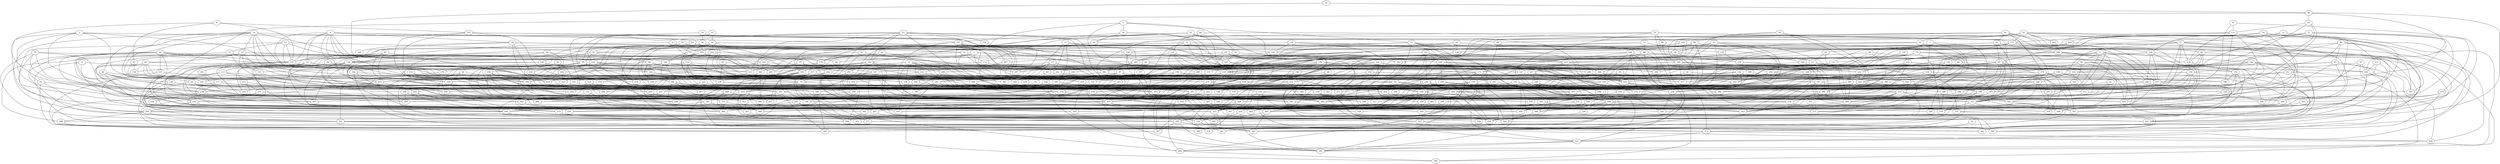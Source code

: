 strict graph "gnp_random_graph(400,0.015)" {
0;
1;
2;
3;
4;
5;
6;
7;
8;
9;
10;
11;
12;
13;
14;
15;
16;
17;
18;
19;
20;
21;
22;
23;
24;
25;
26;
27;
28;
29;
30;
31;
32;
33;
34;
35;
36;
37;
38;
39;
40;
41;
42;
43;
44;
45;
46;
47;
48;
49;
50;
51;
52;
53;
54;
55;
56;
57;
58;
59;
60;
61;
62;
63;
64;
65;
66;
67;
68;
69;
70;
71;
72;
73;
74;
75;
76;
77;
78;
79;
80;
81;
82;
83;
84;
85;
86;
87;
88;
89;
90;
91;
92;
93;
94;
95;
96;
97;
98;
99;
100;
101;
102;
103;
104;
105;
106;
107;
108;
109;
110;
111;
112;
113;
114;
115;
116;
117;
118;
119;
120;
121;
122;
123;
124;
125;
126;
127;
128;
129;
130;
131;
132;
133;
134;
135;
136;
137;
138;
139;
140;
141;
142;
143;
144;
145;
146;
147;
148;
149;
150;
151;
152;
153;
154;
155;
156;
157;
158;
159;
160;
161;
162;
163;
164;
165;
166;
167;
168;
169;
170;
171;
172;
173;
174;
175;
176;
177;
178;
179;
180;
181;
182;
183;
184;
185;
186;
187;
188;
189;
190;
191;
192;
193;
194;
195;
196;
197;
198;
199;
200;
201;
202;
203;
204;
205;
206;
207;
208;
209;
210;
211;
212;
213;
214;
215;
216;
217;
218;
219;
220;
221;
222;
223;
224;
225;
226;
227;
228;
229;
230;
231;
232;
233;
234;
235;
236;
237;
238;
239;
240;
241;
242;
243;
244;
245;
246;
247;
248;
249;
250;
251;
252;
253;
254;
255;
256;
257;
258;
259;
260;
261;
262;
263;
264;
265;
266;
267;
268;
269;
270;
271;
272;
273;
274;
275;
276;
277;
278;
279;
280;
281;
282;
283;
284;
285;
286;
287;
288;
289;
290;
291;
292;
293;
294;
295;
296;
297;
298;
299;
300;
301;
302;
303;
304;
305;
306;
307;
308;
309;
310;
311;
312;
313;
314;
315;
316;
317;
318;
319;
320;
321;
322;
323;
324;
325;
326;
327;
328;
329;
330;
331;
332;
333;
334;
335;
336;
337;
338;
339;
340;
341;
342;
343;
344;
345;
346;
347;
348;
349;
350;
351;
352;
353;
354;
355;
356;
357;
358;
359;
360;
361;
362;
363;
364;
365;
366;
367;
368;
369;
370;
371;
372;
373;
374;
375;
376;
377;
378;
379;
380;
381;
382;
383;
384;
385;
386;
387;
388;
389;
390;
391;
392;
393;
394;
395;
396;
397;
398;
399;
0 -- 361  [is_available=True, prob="1.0"];
0 -- 234  [is_available=True, prob="0.644706728189"];
0 -- 171  [is_available=True, prob="0.551478379772"];
1 -- 98  [is_available=True, prob="0.265030660034"];
1 -- 369  [is_available=True, prob="0.636987996249"];
1 -- 136  [is_available=True, prob="0.357319091217"];
1 -- 140  [is_available=True, prob="0.974575019528"];
1 -- 209  [is_available=True, prob="0.177675248402"];
1 -- 246  [is_available=True, prob="1.0"];
1 -- 216  [is_available=True, prob="0.823210190369"];
1 -- 187  [is_available=True, prob="0.490243254111"];
1 -- 264  [is_available=True, prob="0.577299326818"];
2 -- 192  [is_available=True, prob="0.953958339688"];
2 -- 193  [is_available=True, prob="0.92470998705"];
2 -- 203  [is_available=True, prob="0.934343132745"];
2 -- 143  [is_available=True, prob="0.252098996464"];
2 -- 216  [is_available=True, prob="0.570953732572"];
2 -- 253  [is_available=True, prob="0.554121814226"];
3 -- 137  [is_available=True, prob="0.415042928286"];
3 -- 362  [is_available=True, prob="0.749588121486"];
3 -- 235  [is_available=True, prob="0.345199764992"];
3 -- 367  [is_available=True, prob="0.867466053735"];
3 -- 313  [is_available=True, prob="0.708759112766"];
3 -- 207  [is_available=True, prob="0.443945770455"];
4 -- 185  [is_available=True, prob="0.83926783829"];
4 -- 115  [is_available=True, prob="1.0"];
4 -- 203  [is_available=True, prob="0.115822731045"];
4 -- 211  [is_available=True, prob="1.0"];
5 -- 72  [is_available=True, prob="0.0095898503788"];
5 -- 59  [is_available=True, prob="1.0"];
5 -- 118  [is_available=True, prob="1.0"];
5 -- 30  [is_available=True, prob="1.0"];
5 -- 190  [is_available=True, prob="0.870302332212"];
6 -- 167  [is_available=True, prob="0.938012598919"];
6 -- 307  [is_available=True, prob="1.0"];
6 -- 269  [is_available=True, prob="1.0"];
6 -- 174  [is_available=True, prob="1.0"];
6 -- 333  [is_available=True, prob="0.513639606122"];
6 -- 16  [is_available=True, prob="0.868633233354"];
6 -- 145  [is_available=True, prob="0.359317912814"];
6 -- 19  [is_available=True, prob="0.143996009374"];
6 -- 181  [is_available=True, prob="0.232557094592"];
6 -- 218  [is_available=True, prob="0.187794106914"];
6 -- 157  [is_available=True, prob="0.0576169935914"];
7 -- 40  [is_available=True, prob="0.545819349116"];
7 -- 14  [is_available=True, prob="1.0"];
7 -- 273  [is_available=True, prob="0.144077096487"];
7 -- 339  [is_available=True, prob="0.0301038938319"];
7 -- 246  [is_available=True, prob="0.191819936298"];
7 -- 153  [is_available=True, prob="0.956524228079"];
8 -- 224  [is_available=True, prob="0.684882769992"];
8 -- 227  [is_available=True, prob="1.0"];
8 -- 392  [is_available=True, prob="0.908067563589"];
8 -- 145  [is_available=True, prob="1.0"];
8 -- 217  [is_available=True, prob="0.608258182302"];
8 -- 189  [is_available=True, prob="0.0587657904275"];
8 -- 287  [is_available=True, prob="0.610155433249"];
9 -- 105  [is_available=True, prob="0.392301237001"];
9 -- 67  [is_available=True, prob="0.21351739427"];
9 -- 157  [is_available=True, prob="0.515712573365"];
9 -- 215  [is_available=True, prob="0.15574346284"];
10 -- 88  [is_available=True, prob="1.0"];
10 -- 304  [is_available=True, prob="1.0"];
10 -- 36  [is_available=True, prob="0.446873969213"];
11 -- 240  [is_available=True, prob="1.0"];
11 -- 337  [is_available=True, prob="0.269506390994"];
11 -- 83  [is_available=True, prob="0.27683405032"];
11 -- 59  [is_available=True, prob="1.0"];
11 -- 148  [is_available=True, prob="1.0"];
12 -- 321  [is_available=True, prob="0.406784452336"];
12 -- 388  [is_available=True, prob="0.0723359333361"];
12 -- 77  [is_available=True, prob="0.150315300259"];
12 -- 199  [is_available=True, prob="1.0"];
13 -- 65  [is_available=True, prob="0.530988537386"];
13 -- 37  [is_available=True, prob="0.153321332766"];
13 -- 125  [is_available=True, prob="1.0"];
13 -- 368  [is_available=True, prob="0.664660267392"];
13 -- 276  [is_available=True, prob="0.713880757764"];
13 -- 157  [is_available=True, prob="0.558638660455"];
14 -- 267  [is_available=True, prob="0.384897393655"];
14 -- 51  [is_available=True, prob="0.820389637431"];
15 -- 284  [is_available=True, prob="0.608296471551"];
15 -- 54  [is_available=True, prob="0.534713628114"];
16 -- 202  [is_available=True, prob="1.0"];
16 -- 173  [is_available=True, prob="0.432339292217"];
16 -- 302  [is_available=True, prob="0.463588552588"];
16 -- 399  [is_available=True, prob="0.358366250896"];
16 -- 112  [is_available=True, prob="1.0"];
16 -- 241  [is_available=True, prob="0.794749206902"];
16 -- 375  [is_available=True, prob="0.758905486459"];
16 -- 287  [is_available=True, prob="0.107472200484"];
17 -- 200  [is_available=True, prob="0.900653049891"];
17 -- 285  [is_available=True, prob="0.502242239235"];
17 -- 276  [is_available=True, prob="1.0"];
17 -- 248  [is_available=True, prob="0.497063972325"];
17 -- 335  [is_available=True, prob="1.0"];
17 -- 252  [is_available=True, prob="1.0"];
17 -- 253  [is_available=True, prob="1.0"];
18 -- 65  [is_available=True, prob="1.0"];
18 -- 34  [is_available=True, prob="0.416465066433"];
18 -- 167  [is_available=True, prob="0.465608480499"];
18 -- 74  [is_available=True, prob="0.214140429653"];
18 -- 303  [is_available=True, prob="1.0"];
18 -- 211  [is_available=True, prob="0.933532951267"];
18 -- 119  [is_available=True, prob="1.0"];
19 -- 51  [is_available=True, prob="0.21925813031"];
19 -- 92  [is_available=True, prob="1.0"];
19 -- 236  [is_available=True, prob="0.521354608635"];
19 -- 335  [is_available=True, prob="1.0"];
19 -- 275  [is_available=True, prob="1.0"];
19 -- 156  [is_available=True, prob="0.574644711038"];
20 -- 314  [is_available=True, prob="0.343382555035"];
21 -- 264  [is_available=True, prob="0.403228319861"];
21 -- 362  [is_available=True, prob="0.0556882253488"];
21 -- 291  [is_available=True, prob="1.0"];
22 -- 34  [is_available=True, prob="0.782210066097"];
22 -- 203  [is_available=True, prob="1.0"];
22 -- 226  [is_available=True, prob="0.294579713534"];
22 -- 271  [is_available=True, prob="0.234414418756"];
22 -- 244  [is_available=True, prob="0.435515551599"];
22 -- 290  [is_available=True, prob="0.547319108629"];
22 -- 239  [is_available=True, prob="0.978046766491"];
23 -- 354  [is_available=True, prob="0.65810375875"];
23 -- 102  [is_available=True, prob="0.17668716445"];
23 -- 297  [is_available=True, prob="0.999134117747"];
23 -- 74  [is_available=True, prob="0.337157235699"];
23 -- 336  [is_available=True, prob="1.0"];
23 -- 337  [is_available=True, prob="0.0120684953789"];
23 -- 53  [is_available=True, prob="1.0"];
23 -- 393  [is_available=True, prob="0.222649236056"];
23 -- 248  [is_available=True, prob="1.0"];
23 -- 125  [is_available=True, prob="0.883349730635"];
24 -- 395  [is_available=True, prob="0.705716038068"];
24 -- 235  [is_available=True, prob="0.224892124403"];
24 -- 145  [is_available=True, prob="0.0773792304978"];
24 -- 53  [is_available=True, prob="0.593846782942"];
24 -- 186  [is_available=True, prob="0.454937778367"];
24 -- 57  [is_available=True, prob="1.0"];
24 -- 26  [is_available=True, prob="1.0"];
24 -- 58  [is_available=True, prob="0.576489403228"];
24 -- 94  [is_available=True, prob="1.0"];
24 -- 149  [is_available=True, prob="0.361190864574"];
25 -- 56  [is_available=True, prob="0.735544386847"];
25 -- 175  [is_available=True, prob="0.155558235027"];
26 -- 320  [is_available=True, prob="0.154781467573"];
26 -- 133  [is_available=True, prob="0.977136412016"];
26 -- 380  [is_available=True, prob="0.664642327854"];
26 -- 361  [is_available=True, prob="0.989405642726"];
26 -- 220  [is_available=True, prob="0.133125374482"];
27 -- 147  [is_available=True, prob="0.472640082305"];
27 -- 189  [is_available=True, prob="0.126842869655"];
27 -- 203  [is_available=True, prob="0.138891465802"];
27 -- 279  [is_available=True, prob="1.0"];
28 -- 328  [is_available=True, prob="0.205122989375"];
28 -- 233  [is_available=True, prob="0.831708354704"];
28 -- 316  [is_available=True, prob="1.0"];
28 -- 380  [is_available=True, prob="0.711103752767"];
28 -- 319  [is_available=True, prob="0.607393725533"];
29 -- 249  [is_available=True, prob="0.927199182361"];
29 -- 298  [is_available=True, prob="0.756549370266"];
29 -- 292  [is_available=True, prob="1.0"];
29 -- 333  [is_available=True, prob="0.114058055938"];
29 -- 350  [is_available=True, prob="0.0839410087775"];
30 -- 350  [is_available=True, prob="1.0"];
30 -- 84  [is_available=True, prob="1.0"];
30 -- 102  [is_available=True, prob="0.343579606286"];
30 -- 303  [is_available=True, prob="0.950808078273"];
31 -- 289  [is_available=True, prob="1.0"];
31 -- 34  [is_available=True, prob="1.0"];
31 -- 103  [is_available=True, prob="1.0"];
31 -- 137  [is_available=True, prob="0.496379366665"];
31 -- 77  [is_available=True, prob="0.914713419379"];
31 -- 338  [is_available=True, prob="0.952429966058"];
31 -- 55  [is_available=True, prob="0.262880423042"];
31 -- 88  [is_available=True, prob="0.836784498941"];
31 -- 90  [is_available=True, prob="1.0"];
31 -- 95  [is_available=True, prob="1.0"];
32 -- 192  [is_available=True, prob="0.706268263872"];
32 -- 325  [is_available=True, prob="0.122332571647"];
32 -- 107  [is_available=True, prob="0.752986603951"];
32 -- 172  [is_available=True, prob="0.794513315064"];
32 -- 242  [is_available=True, prob="0.643879446366"];
32 -- 154  [is_available=True, prob="0.490196243737"];
32 -- 349  [is_available=True, prob="0.31600870133"];
33 -- 296  [is_available=True, prob="0.422540651976"];
33 -- 195  [is_available=True, prob="0.636507178934"];
33 -- 380  [is_available=True, prob="1.0"];
33 -- 247  [is_available=True, prob="1.0"];
34 -- 133  [is_available=True, prob="1.0"];
34 -- 333  [is_available=True, prob="1.0"];
34 -- 51  [is_available=True, prob="0.705454824856"];
34 -- 218  [is_available=True, prob="1.0"];
35 -- 160  [is_available=True, prob="0.669513451403"];
35 -- 354  [is_available=True, prob="0.960340379366"];
35 -- 315  [is_available=True, prob="0.942045435723"];
35 -- 159  [is_available=True, prob="0.655456236435"];
36 -- 128  [is_available=True, prob="0.0562144256318"];
36 -- 164  [is_available=True, prob="0.932773585384"];
36 -- 114  [is_available=True, prob="0.542996071509"];
36 -- 149  [is_available=True, prob="1.0"];
36 -- 278  [is_available=True, prob="0.839738826165"];
36 -- 185  [is_available=True, prob="0.82362318618"];
36 -- 187  [is_available=True, prob="0.542298480244"];
36 -- 380  [is_available=True, prob="0.666779576054"];
37 -- 288  [is_available=True, prob="0.978539569795"];
37 -- 99  [is_available=True, prob="1.0"];
37 -- 233  [is_available=True, prob="0.592903314032"];
37 -- 234  [is_available=True, prob="0.170615448037"];
37 -- 299  [is_available=True, prob="0.493618419831"];
38 -- 89  [is_available=True, prob="1.0"];
38 -- 52  [is_available=True, prob="0.160982703633"];
38 -- 220  [is_available=True, prob="0.803438087273"];
38 -- 241  [is_available=True, prob="1.0"];
39 -- 202  [is_available=True, prob="1.0"];
39 -- 230  [is_available=True, prob="0.908426468095"];
39 -- 231  [is_available=True, prob="0.792734631485"];
40 -- 388  [is_available=True, prob="0.934167695205"];
40 -- 251  [is_available=True, prob="0.323614058004"];
40 -- 380  [is_available=True, prob="0.0756394904094"];
40 -- 94  [is_available=True, prob="0.767246616898"];
41 -- 281  [is_available=True, prob="1.0"];
41 -- 102  [is_available=True, prob="0.307331244801"];
41 -- 175  [is_available=True, prob="0.175447640589"];
42 -- 201  [is_available=True, prob="0.612699345419"];
42 -- 43  [is_available=True, prob="0.284944033617"];
42 -- 109  [is_available=True, prob="0.19901896882"];
42 -- 329  [is_available=True, prob="0.466140158228"];
42 -- 374  [is_available=True, prob="1.0"];
42 -- 183  [is_available=True, prob="0.585657445544"];
42 -- 187  [is_available=True, prob="0.913260932413"];
42 -- 62  [is_available=True, prob="0.233147753586"];
43 -- 108  [is_available=True, prob="1.0"];
43 -- 118  [is_available=True, prob="0.858284763231"];
43 -- 87  [is_available=True, prob="0.920907954446"];
43 -- 315  [is_available=True, prob="0.242812085923"];
43 -- 223  [is_available=True, prob="0.50290249301"];
44 -- 145  [is_available=True, prob="1.0"];
44 -- 358  [is_available=True, prob="1.0"];
44 -- 342  [is_available=True, prob="1.0"];
44 -- 247  [is_available=True, prob="0.5937423286"];
45 -- 320  [is_available=True, prob="0.274526289186"];
45 -- 67  [is_available=True, prob="0.305897830651"];
45 -- 358  [is_available=True, prob="0.569508874028"];
45 -- 303  [is_available=True, prob="1.0"];
45 -- 279  [is_available=True, prob="1.0"];
45 -- 221  [is_available=True, prob="1.0"];
46 -- 280  [is_available=True, prob="0.650289241579"];
46 -- 202  [is_available=True, prob="1.0"];
46 -- 387  [is_available=True, prob="0.383175209392"];
46 -- 126  [is_available=True, prob="0.971008477942"];
47 -- 272  [is_available=True, prob="0.761670343344"];
47 -- 275  [is_available=True, prob="0.81007765082"];
47 -- 278  [is_available=True, prob="0.452671838638"];
47 -- 62  [is_available=True, prob="0.523201760776"];
47 -- 293  [is_available=True, prob="0.963113232628"];
48 -- 106  [is_available=True, prob="0.64125229685"];
48 -- 131  [is_available=True, prob="0.76694681398"];
48 -- 382  [is_available=True, prob="1.0"];
49 -- 289  [is_available=True, prob="0.358506206065"];
49 -- 369  [is_available=True, prob="1.0"];
49 -- 241  [is_available=True, prob="0.583014161107"];
49 -- 246  [is_available=True, prob="0.731330687084"];
49 -- 90  [is_available=True, prob="0.195758215537"];
49 -- 61  [is_available=True, prob="0.861611112684"];
50 -- 100  [is_available=True, prob="0.816371526828"];
50 -- 325  [is_available=True, prob="0.558857803893"];
50 -- 202  [is_available=True, prob="0.0762290020145"];
50 -- 109  [is_available=True, prob="0.385949427762"];
50 -- 110  [is_available=True, prob="0.472690432111"];
50 -- 111  [is_available=True, prob="0.800601812998"];
50 -- 340  [is_available=True, prob="0.18768643647"];
50 -- 191  [is_available=True, prob="0.233633017206"];
51 -- 227  [is_available=True, prob="1.0"];
51 -- 370  [is_available=True, prob="0.247761163749"];
51 -- 375  [is_available=True, prob="0.848732364429"];
52 -- 191  [is_available=True, prob="0.710364546701"];
52 -- 278  [is_available=True, prob="0.373229968952"];
52 -- 135  [is_available=True, prob="0.713052212725"];
53 -- 160  [is_available=True, prob="0.228597032228"];
53 -- 65  [is_available=True, prob="0.620334815386"];
53 -- 130  [is_available=True, prob="0.310996386255"];
53 -- 146  [is_available=True, prob="0.478252294886"];
53 -- 281  [is_available=True, prob="0.237369928719"];
53 -- 252  [is_available=True, prob="0.480982350766"];
53 -- 95  [is_available=True, prob="1.0"];
54 -- 322  [is_available=True, prob="1.0"];
54 -- 101  [is_available=True, prob="0.236644954717"];
54 -- 365  [is_available=True, prob="0.405265860945"];
54 -- 213  [is_available=True, prob="0.0572007437418"];
54 -- 182  [is_available=True, prob="0.369446105621"];
54 -- 255  [is_available=True, prob="0.579979725844"];
54 -- 69  [is_available=True, prob="0.323115750565"];
54 -- 223  [is_available=True, prob="0.678846332209"];
55 -- 240  [is_available=True, prob="1.0"];
55 -- 388  [is_available=True, prob="0.703022198532"];
55 -- 119  [is_available=True, prob="0.187895857337"];
55 -- 68  [is_available=True, prob="0.403428088613"];
56 -- 160  [is_available=True, prob="0.0864858974649"];
56 -- 82  [is_available=True, prob="0.987433669803"];
56 -- 396  [is_available=True, prob="1.0"];
56 -- 354  [is_available=True, prob="0.821586430903"];
57 -- 64  [is_available=True, prob="0.623857163396"];
57 -- 283  [is_available=True, prob="1.0"];
57 -- 170  [is_available=True, prob="0.209639523235"];
57 -- 212  [is_available=True, prob="0.445618860775"];
57 -- 151  [is_available=True, prob="1.0"];
57 -- 315  [is_available=True, prob="0.820025001331"];
57 -- 219  [is_available=True, prob="0.102554520353"];
57 -- 95  [is_available=True, prob="0.180202842724"];
58 -- 74  [is_available=True, prob="0.280346470278"];
58 -- 235  [is_available=True, prob="0.479754252894"];
58 -- 144  [is_available=True, prob="0.424914469471"];
58 -- 282  [is_available=True, prob="0.874373067234"];
58 -- 382  [is_available=True, prob="0.0950046054727"];
59 -- 139  [is_available=True, prob="0.491294568242"];
59 -- 167  [is_available=True, prob="0.170499516763"];
60 -- 120  [is_available=True, prob="1.0"];
60 -- 384  [is_available=True, prob="0.124554653487"];
60 -- 189  [is_available=True, prob="0.785498343265"];
60 -- 86  [is_available=True, prob="0.840750062146"];
60 -- 231  [is_available=True, prob="0.82039078027"];
61 -- 384  [is_available=True, prob="1.0"];
61 -- 321  [is_available=True, prob="0.758073285468"];
61 -- 163  [is_available=True, prob="0.191005080904"];
61 -- 370  [is_available=True, prob="0.310839503948"];
61 -- 338  [is_available=True, prob="0.478187692275"];
61 -- 252  [is_available=True, prob="0.122930219939"];
62 -- 368  [is_available=True, prob="0.280249367307"];
62 -- 268  [is_available=True, prob="0.733502913912"];
62 -- 354  [is_available=True, prob="1.0"];
63 -- 275  [is_available=True, prob="0.850967481872"];
63 -- 397  [is_available=True, prob="0.299074683294"];
63 -- 174  [is_available=True, prob="0.12732892414"];
63 -- 176  [is_available=True, prob="0.297807486224"];
63 -- 307  [is_available=True, prob="0.588667078926"];
63 -- 341  [is_available=True, prob="0.385423594194"];
63 -- 287  [is_available=True, prob="0.711144396831"];
64 -- 134  [is_available=True, prob="1.0"];
64 -- 296  [is_available=True, prob="1.0"];
64 -- 201  [is_available=True, prob="0.794068350108"];
64 -- 266  [is_available=True, prob="0.366779891267"];
64 -- 180  [is_available=True, prob="1.0"];
64 -- 219  [is_available=True, prob="1.0"];
64 -- 285  [is_available=True, prob="0.330874950517"];
65 -- 66  [is_available=True, prob="0.257999065568"];
65 -- 175  [is_available=True, prob="0.329944241871"];
65 -- 276  [is_available=True, prob="1.0"];
65 -- 95  [is_available=True, prob="1.0"];
66 -- 162  [is_available=True, prob="0.415349804673"];
66 -- 164  [is_available=True, prob="0.470285333222"];
66 -- 211  [is_available=True, prob="0.549555667176"];
66 -- 308  [is_available=True, prob="0.197973629381"];
66 -- 253  [is_available=True, prob="0.134660003559"];
67 -- 251  [is_available=True, prob="1.0"];
67 -- 134  [is_available=True, prob="1.0"];
68 -- 250  [is_available=True, prob="0.697147605575"];
68 -- 202  [is_available=True, prob="0.258185914406"];
68 -- 234  [is_available=True, prob="1.0"];
69 -- 356  [is_available=True, prob="0.778068092871"];
69 -- 327  [is_available=True, prob="0.667379862484"];
69 -- 201  [is_available=True, prob="0.8336580166"];
69 -- 273  [is_available=True, prob="0.769152743263"];
69 -- 313  [is_available=True, prob="1.0"];
69 -- 346  [is_available=True, prob="0.880259634637"];
70 -- 384  [is_available=True, prob="1.0"];
70 -- 169  [is_available=True, prob="0.587491670318"];
70 -- 252  [is_available=True, prob="1.0"];
70 -- 157  [is_available=True, prob="1.0"];
70 -- 86  [is_available=True, prob="0.0615238169275"];
71 -- 262  [is_available=True, prob="0.440818453992"];
71 -- 106  [is_available=True, prob="1.0"];
71 -- 141  [is_available=True, prob="0.21596797102"];
71 -- 87  [is_available=True, prob="1.0"];
71 -- 377  [is_available=True, prob="0.390361762242"];
71 -- 380  [is_available=True, prob="1.0"];
72 -- 354  [is_available=True, prob="0.161485119849"];
72 -- 285  [is_available=True, prob="0.627883890214"];
72 -- 181  [is_available=True, prob="0.190339244975"];
72 -- 214  [is_available=True, prob="1.0"];
72 -- 120  [is_available=True, prob="0.621717667342"];
72 -- 157  [is_available=True, prob="0.0892928472526"];
72 -- 222  [is_available=True, prob="0.0351546411013"];
72 -- 341  [is_available=True, prob="0.744881107012"];
73 -- 122  [is_available=True, prob="0.796401757782"];
73 -- 315  [is_available=True, prob="0.608939992069"];
73 -- 396  [is_available=True, prob="0.712692056127"];
74 -- 306  [is_available=True, prob="1.0"];
74 -- 273  [is_available=True, prob="0.223995105774"];
74 -- 115  [is_available=True, prob="0.290106239398"];
74 -- 340  [is_available=True, prob="0.96160598412"];
74 -- 253  [is_available=True, prob="0.718080038804"];
75 -- 257  [is_available=True, prob="0.0615009907271"];
75 -- 294  [is_available=True, prob="0.0399669832982"];
75 -- 332  [is_available=True, prob="1.0"];
75 -- 346  [is_available=True, prob="1.0"];
75 -- 123  [is_available=True, prob="0.449019263615"];
75 -- 190  [is_available=True, prob="0.983250959137"];
76 -- 193  [is_available=True, prob="0.15402528524"];
76 -- 261  [is_available=True, prob="1.0"];
76 -- 262  [is_available=True, prob="0.445198222524"];
76 -- 143  [is_available=True, prob="1.0"];
76 -- 310  [is_available=True, prob="1.0"];
76 -- 249  [is_available=True, prob="0.963218549365"];
76 -- 315  [is_available=True, prob="1.0"];
76 -- 390  [is_available=True, prob="1.0"];
77 -- 130  [is_available=True, prob="1.0"];
77 -- 391  [is_available=True, prob="1.0"];
77 -- 188  [is_available=True, prob="0.8144594615"];
77 -- 284  [is_available=True, prob="0.914549994699"];
77 -- 361  [is_available=True, prob="0.807626589307"];
77 -- 280  [is_available=True, prob="0.302125762649"];
77 -- 92  [is_available=True, prob="0.504450414812"];
77 -- 223  [is_available=True, prob="0.959885617948"];
78 -- 355  [is_available=True, prob="0.141661481969"];
78 -- 242  [is_available=True, prob="0.229583556702"];
78 -- 335  [is_available=True, prob="1.0"];
78 -- 205  [is_available=True, prob="0.281189942981"];
78 -- 309  [is_available=True, prob="0.46927746804"];
79 -- 96  [is_available=True, prob="0.82809141721"];
79 -- 296  [is_available=True, prob="0.192401142703"];
79 -- 305  [is_available=True, prob="0.202702638895"];
79 -- 274  [is_available=True, prob="0.92396473146"];
79 -- 84  [is_available=True, prob="0.115009048408"];
79 -- 280  [is_available=True, prob="0.82130473105"];
79 -- 315  [is_available=True, prob="0.220946015517"];
80 -- 113  [is_available=True, prob="1.0"];
80 -- 263  [is_available=True, prob="0.268073361023"];
80 -- 297  [is_available=True, prob="0.516606868738"];
80 -- 394  [is_available=True, prob="0.0841456360204"];
80 -- 157  [is_available=True, prob="0.621825689116"];
80 -- 81  [is_available=True, prob="0.785376525166"];
80 -- 306  [is_available=True, prob="0.913818352525"];
80 -- 211  [is_available=True, prob="0.951861461198"];
80 -- 285  [is_available=True, prob="1.0"];
81 -- 305  [is_available=True, prob="0.698542821582"];
81 -- 234  [is_available=True, prob="0.0815753793349"];
81 -- 294  [is_available=True, prob="0.164682801541"];
82 -- 241  [is_available=True, prob="0.744271076903"];
82 -- 122  [is_available=True, prob="1.0"];
82 -- 170  [is_available=True, prob="0.157756826309"];
82 -- 317  [is_available=True, prob="1.0"];
83 -- 385  [is_available=True, prob="0.622675229908"];
83 -- 243  [is_available=True, prob="0.849628449171"];
84 -- 354  [is_available=True, prob="0.932043282724"];
84 -- 92  [is_available=True, prob="0.915912781012"];
84 -- 126  [is_available=True, prob="1.0"];
85 -- 204  [is_available=True, prob="0.248465458148"];
85 -- 92  [is_available=True, prob="1.0"];
85 -- 149  [is_available=True, prob="0.130783336968"];
85 -- 118  [is_available=True, prob="1.0"];
86 -- 129  [is_available=True, prob="1.0"];
86 -- 361  [is_available=True, prob="0.0165755856481"];
86 -- 202  [is_available=True, prob="0.469908331197"];
86 -- 87  [is_available=True, prob="1.0"];
86 -- 248  [is_available=True, prob="0.229338593626"];
86 -- 346  [is_available=True, prob="0.51804832081"];
87 -- 374  [is_available=True, prob="0.618467890983"];
87 -- 232  [is_available=True, prob="1.0"];
87 -- 270  [is_available=True, prob="0.17359188744"];
87 -- 392  [is_available=True, prob="0.69100518024"];
87 -- 308  [is_available=True, prob="0.233615106946"];
87 -- 312  [is_available=True, prob="0.345482743551"];
87 -- 219  [is_available=True, prob="1.0"];
87 -- 319  [is_available=True, prob="0.307116251914"];
88 -- 135  [is_available=True, prob="0.053668390989"];
89 -- 99  [is_available=True, prob="0.35673302788"];
89 -- 260  [is_available=True, prob="0.866672946389"];
89 -- 342  [is_available=True, prob="0.996053644298"];
89 -- 178  [is_available=True, prob="0.203791061852"];
89 -- 243  [is_available=True, prob="0.959254920473"];
89 -- 182  [is_available=True, prob="0.88796543176"];
89 -- 120  [is_available=True, prob="0.844590017861"];
90 -- 224  [is_available=True, prob="0.36885938472"];
90 -- 130  [is_available=True, prob="0.856796406421"];
90 -- 234  [is_available=True, prob="0.397686723276"];
90 -- 246  [is_available=True, prob="0.0668628421419"];
90 -- 252  [is_available=True, prob="0.173569215792"];
91 -- 226  [is_available=True, prob="0.783583267117"];
91 -- 139  [is_available=True, prob="0.72189335355"];
91 -- 324  [is_available=True, prob="0.152641465923"];
91 -- 135  [is_available=True, prob="1.0"];
91 -- 363  [is_available=True, prob="0.90154348353"];
91 -- 244  [is_available=True, prob="0.589780702409"];
91 -- 381  [is_available=True, prob="0.768006401372"];
92 -- 172  [is_available=True, prob="0.155909637476"];
92 -- 206  [is_available=True, prob="0.971242990721"];
92 -- 377  [is_available=True, prob="0.876757124858"];
92 -- 126  [is_available=True, prob="0.15751950211"];
93 -- 352  [is_available=True, prob="0.0722203871604"];
93 -- 386  [is_available=True, prob="0.629420215944"];
93 -- 187  [is_available=True, prob="0.50295949863"];
93 -- 197  [is_available=True, prob="0.49393435093"];
94 -- 204  [is_available=True, prob="0.767996133015"];
95 -- 256  [is_available=True, prob="0.586354801831"];
95 -- 166  [is_available=True, prob="0.216512717636"];
95 -- 385  [is_available=True, prob="0.232337216499"];
95 -- 304  [is_available=True, prob="0.736255046861"];
95 -- 191  [is_available=True, prob="0.279539221074"];
95 -- 156  [is_available=True, prob="0.174927464781"];
96 -- 168  [is_available=True, prob="0.733787265324"];
97 -- 274  [is_available=True, prob="0.981879247389"];
97 -- 383  [is_available=True, prob="0.494092636138"];
97 -- 229  [is_available=True, prob="0.474827409838"];
97 -- 286  [is_available=True, prob="0.617775749983"];
97 -- 175  [is_available=True, prob="1.0"];
98 -- 164  [is_available=True, prob="0.295262723231"];
98 -- 133  [is_available=True, prob="0.820792183514"];
98 -- 161  [is_available=True, prob="1.0"];
98 -- 363  [is_available=True, prob="0.31786689637"];
98 -- 118  [is_available=True, prob="0.932451095745"];
98 -- 375  [is_available=True, prob="0.264750615983"];
98 -- 187  [is_available=True, prob="0.879086778495"];
98 -- 127  [is_available=True, prob="0.538930187156"];
99 -- 259  [is_available=True, prob="0.892325822916"];
99 -- 147  [is_available=True, prob="1.0"];
99 -- 117  [is_available=True, prob="1.0"];
99 -- 347  [is_available=True, prob="0.19070065474"];
100 -- 128  [is_available=True, prob="0.320730722293"];
100 -- 305  [is_available=True, prob="1.0"];
100 -- 297  [is_available=True, prob="1.0"];
100 -- 174  [is_available=True, prob="1.0"];
100 -- 369  [is_available=True, prob="0.65974893421"];
101 -- 240  [is_available=True, prob="0.692660327749"];
101 -- 235  [is_available=True, prob="0.00410375419454"];
101 -- 324  [is_available=True, prob="1.0"];
102 -- 192  [is_available=True, prob="0.800240345998"];
102 -- 354  [is_available=True, prob="0.0675811380097"];
102 -- 195  [is_available=True, prob="0.159729182657"];
102 -- 209  [is_available=True, prob="0.450781509136"];
102 -- 213  [is_available=True, prob="0.393519015879"];
102 -- 151  [is_available=True, prob="0.419581560513"];
102 -- 285  [is_available=True, prob="0.429727529407"];
102 -- 255  [is_available=True, prob="1.0"];
104 -- 321  [is_available=True, prob="0.347366231675"];
104 -- 198  [is_available=True, prob="1.0"];
104 -- 168  [is_available=True, prob="0.967904409799"];
104 -- 171  [is_available=True, prob="0.856516701685"];
104 -- 302  [is_available=True, prob="0.563016822135"];
104 -- 337  [is_available=True, prob="0.0900418302137"];
104 -- 343  [is_available=True, prob="0.301764874534"];
104 -- 314  [is_available=True, prob="1.0"];
105 -- 357  [is_available=True, prob="0.918274703682"];
105 -- 107  [is_available=True, prob="0.711661867266"];
105 -- 247  [is_available=True, prob="0.651346569838"];
105 -- 319  [is_available=True, prob="0.147229224247"];
105 -- 261  [is_available=True, prob="0.433537244221"];
106 -- 128  [is_available=True, prob="0.985674491174"];
106 -- 259  [is_available=True, prob="0.626420198239"];
106 -- 206  [is_available=True, prob="0.833067026212"];
106 -- 145  [is_available=True, prob="0.968749070701"];
106 -- 316  [is_available=True, prob="1.0"];
107 -- 128  [is_available=True, prob="0.524160561695"];
107 -- 163  [is_available=True, prob="0.835252691083"];
107 -- 229  [is_available=True, prob="0.0630191758154"];
107 -- 391  [is_available=True, prob="0.862079981162"];
107 -- 334  [is_available=True, prob="1.0"];
107 -- 372  [is_available=True, prob="0.451202191644"];
107 -- 214  [is_available=True, prob="0.665756915519"];
107 -- 282  [is_available=True, prob="0.906223939517"];
108 -- 357  [is_available=True, prob="0.764083824941"];
108 -- 329  [is_available=True, prob="0.811388859066"];
108 -- 110  [is_available=True, prob="0.556597524167"];
108 -- 371  [is_available=True, prob="0.0196743739842"];
108 -- 187  [is_available=True, prob="0.231956087691"];
109 -- 260  [is_available=True, prob="0.175949259212"];
109 -- 342  [is_available=True, prob="1.0"];
109 -- 263  [is_available=True, prob="0.58705972036"];
109 -- 143  [is_available=True, prob="1.0"];
109 -- 150  [is_available=True, prob="1.0"];
109 -- 187  [is_available=True, prob="0.319579210978"];
110 -- 337  [is_available=True, prob="0.651246188854"];
110 -- 202  [is_available=True, prob="0.777552670759"];
111 -- 160  [is_available=True, prob="0.280988845767"];
111 -- 244  [is_available=True, prob="0.602338228499"];
111 -- 358  [is_available=True, prob="0.0843891072031"];
112 -- 224  [is_available=True, prob="0.114948395973"];
112 -- 220  [is_available=True, prob="0.433349094274"];
112 -- 368  [is_available=True, prob="0.180055796948"];
112 -- 257  [is_available=True, prob="1.0"];
113 -- 218  [is_available=True, prob="0.971127921324"];
113 -- 398  [is_available=True, prob="1.0"];
114 -- 256  [is_available=True, prob="0.362084755681"];
114 -- 133  [is_available=True, prob="0.523108953445"];
114 -- 200  [is_available=True, prob="0.944294723875"];
114 -- 246  [is_available=True, prob="1.0"];
114 -- 252  [is_available=True, prob="0.0158542070798"];
115 -- 360  [is_available=True, prob="0.0369996908171"];
115 -- 302  [is_available=True, prob="0.927098071921"];
115 -- 313  [is_available=True, prob="1.0"];
115 -- 383  [is_available=True, prob="0.28627878432"];
116 -- 223  [is_available=True, prob="1.0"];
116 -- 285  [is_available=True, prob="0.324082876667"];
116 -- 198  [is_available=True, prob="1.0"];
116 -- 182  [is_available=True, prob="0.559617477687"];
116 -- 175  [is_available=True, prob="0.249108578814"];
118 -- 257  [is_available=True, prob="0.0971016816681"];
118 -- 298  [is_available=True, prob="0.873786649552"];
118 -- 269  [is_available=True, prob="0.869196373292"];
118 -- 366  [is_available=True, prob="1.0"];
118 -- 399  [is_available=True, prob="1.0"];
118 -- 123  [is_available=True, prob="0.444341987895"];
119 -- 129  [is_available=True, prob="0.558286834716"];
120 -- 256  [is_available=True, prob="0.150609124808"];
120 -- 143  [is_available=True, prob="0.0981839746217"];
120 -- 287  [is_available=True, prob="0.694776706036"];
121 -- 200  [is_available=True, prob="0.62656970005"];
121 -- 251  [is_available=True, prob="0.232574872628"];
121 -- 213  [is_available=True, prob="1.0"];
121 -- 333  [is_available=True, prob="0.264858554245"];
122 -- 194  [is_available=True, prob="0.284783344965"];
122 -- 204  [is_available=True, prob="0.254736712029"];
122 -- 130  [is_available=True, prob="0.190745513389"];
122 -- 137  [is_available=True, prob="0.915865787775"];
122 -- 186  [is_available=True, prob="0.0250067954686"];
122 -- 329  [is_available=True, prob="0.0266700520598"];
123 -- 272  [is_available=True, prob="1.0"];
123 -- 286  [is_available=True, prob="1.0"];
124 -- 293  [is_available=True, prob="0.401685001565"];
124 -- 326  [is_available=True, prob="0.368920320342"];
124 -- 211  [is_available=True, prob="0.807744955185"];
124 -- 340  [is_available=True, prob="0.0309255313645"];
124 -- 154  [is_available=True, prob="0.767248057384"];
124 -- 219  [is_available=True, prob="1.0"];
124 -- 127  [is_available=True, prob="0.877066151083"];
125 -- 162  [is_available=True, prob="0.00151571279519"];
125 -- 196  [is_available=True, prob="0.69662917864"];
125 -- 262  [is_available=True, prob="1.0"];
125 -- 322  [is_available=True, prob="0.163172599323"];
125 -- 378  [is_available=True, prob="0.208248613532"];
125 -- 156  [is_available=True, prob="0.10450089405"];
125 -- 222  [is_available=True, prob="0.127508510558"];
126 -- 256  [is_available=True, prob="1.0"];
126 -- 288  [is_available=True, prob="1.0"];
126 -- 134  [is_available=True, prob="0.326846854595"];
126 -- 392  [is_available=True, prob="0.288923712654"];
126 -- 364  [is_available=True, prob="1.0"];
126 -- 271  [is_available=True, prob="0.948252659963"];
126 -- 286  [is_available=True, prob="0.982197603048"];
127 -- 248  [is_available=True, prob="1.0"];
127 -- 330  [is_available=True, prob="0.906596127572"];
128 -- 259  [is_available=True, prob="0.937265410979"];
128 -- 232  [is_available=True, prob="0.327006087285"];
128 -- 143  [is_available=True, prob="1.0"];
129 -- 393  [is_available=True, prob="0.364737005201"];
129 -- 306  [is_available=True, prob="0.724662881004"];
129 -- 142  [is_available=True, prob="0.00258660542186"];
130 -- 170  [is_available=True, prob="0.774757425575"];
130 -- 159  [is_available=True, prob="0.780275743369"];
131 -- 240  [is_available=True, prob="0.328359756394"];
131 -- 197  [is_available=True, prob="0.311424054295"];
131 -- 308  [is_available=True, prob="0.972203528744"];
131 -- 341  [is_available=True, prob="0.549310318032"];
131 -- 214  [is_available=True, prob="1.0"];
132 -- 179  [is_available=True, prob="0.768742357593"];
132 -- 324  [is_available=True, prob="0.189250267701"];
133 -- 396  [is_available=True, prob="1.0"];
134 -- 177  [is_available=True, prob="0.0839425832064"];
134 -- 309  [is_available=True, prob="0.23543021989"];
135 -- 288  [is_available=True, prob="1.0"];
135 -- 389  [is_available=True, prob="0.354322465632"];
135 -- 381  [is_available=True, prob="0.46403859346"];
135 -- 373  [is_available=True, prob="0.773120631135"];
135 -- 399  [is_available=True, prob="0.421570143685"];
135 -- 349  [is_available=True, prob="0.970800035093"];
136 -- 155  [is_available=True, prob="1.0"];
136 -- 180  [is_available=True, prob="1.0"];
136 -- 247  [is_available=True, prob="1.0"];
136 -- 233  [is_available=True, prob="0.886681876924"];
137 -- 262  [is_available=True, prob="0.70341714573"];
137 -- 239  [is_available=True, prob="1.0"];
137 -- 216  [is_available=True, prob="0.0707442288053"];
137 -- 185  [is_available=True, prob="0.693320803993"];
137 -- 381  [is_available=True, prob="1.0"];
138 -- 329  [is_available=True, prob="0.90647471322"];
138 -- 323  [is_available=True, prob="1.0"];
138 -- 212  [is_available=True, prob="0.331513970276"];
138 -- 254  [is_available=True, prob="0.761026526009"];
139 -- 225  [is_available=True, prob="0.851147026941"];
139 -- 292  [is_available=True, prob="1.0"];
139 -- 155  [is_available=True, prob="0.963838717306"];
139 -- 380  [is_available=True, prob="0.671416499452"];
140 -- 160  [is_available=True, prob="1.0"];
140 -- 388  [is_available=True, prob="0.941605690113"];
140 -- 391  [is_available=True, prob="0.566888948358"];
140 -- 164  [is_available=True, prob="0.595122022119"];
140 -- 155  [is_available=True, prob="0.0646198008469"];
141 -- 360  [is_available=True, prob="0.875759222375"];
141 -- 265  [is_available=True, prob="0.357952126363"];
141 -- 313  [is_available=True, prob="0.182250634802"];
142 -- 195  [is_available=True, prob="0.815296292789"];
142 -- 229  [is_available=True, prob="0.763579611036"];
142 -- 391  [is_available=True, prob="0.168498063581"];
142 -- 362  [is_available=True, prob="0.157102953041"];
142 -- 241  [is_available=True, prob="1.0"];
142 -- 149  [is_available=True, prob="1.0"];
142 -- 383  [is_available=True, prob="0.121703532758"];
143 -- 227  [is_available=True, prob="0.322552606264"];
143 -- 164  [is_available=True, prob="0.916606557851"];
143 -- 386  [is_available=True, prob="0.332752653709"];
143 -- 171  [is_available=True, prob="1.0"];
143 -- 174  [is_available=True, prob="0.764052414635"];
143 -- 150  [is_available=True, prob="0.00932871782787"];
144 -- 316  [is_available=True, prob="0.831317108882"];
144 -- 366  [is_available=True, prob="1.0"];
144 -- 358  [is_available=True, prob="0.737476190738"];
145 -- 201  [is_available=True, prob="0.268121854841"];
145 -- 210  [is_available=True, prob="0.711963935603"];
146 -- 257  [is_available=True, prob="1.0"];
146 -- 349  [is_available=True, prob="0.954934708925"];
146 -- 254  [is_available=True, prob="0.745557569544"];
146 -- 205  [is_available=True, prob="0.689701146029"];
147 -- 394  [is_available=True, prob="0.817927869645"];
147 -- 235  [is_available=True, prob="0.937174964953"];
147 -- 370  [is_available=True, prob="0.73097451925"];
147 -- 308  [is_available=True, prob="0.569805699974"];
147 -- 283  [is_available=True, prob="0.623382848761"];
148 -- 356  [is_available=True, prob="0.113528285244"];
148 -- 201  [is_available=True, prob="0.70346992521"];
148 -- 247  [is_available=True, prob="0.38140155174"];
148 -- 344  [is_available=True, prob="0.22426662241"];
148 -- 220  [is_available=True, prob="0.32501582335"];
148 -- 381  [is_available=True, prob="1.0"];
149 -- 264  [is_available=True, prob="1.0"];
149 -- 201  [is_available=True, prob="0.555085068404"];
149 -- 178  [is_available=True, prob="0.080438859449"];
149 -- 356  [is_available=True, prob="1.0"];
150 -- 195  [is_available=True, prob="0.932015106046"];
150 -- 260  [is_available=True, prob="0.601267386088"];
150 -- 231  [is_available=True, prob="0.298687851538"];
150 -- 216  [is_available=True, prob="0.919590513332"];
150 -- 314  [is_available=True, prob="0.523650867751"];
151 -- 198  [is_available=True, prob="0.210136280616"];
151 -- 173  [is_available=True, prob="0.737836306986"];
152 -- 194  [is_available=True, prob="1.0"];
152 -- 330  [is_available=True, prob="0.920363701057"];
152 -- 284  [is_available=True, prob="0.762962408368"];
152 -- 293  [is_available=True, prob="0.235968625675"];
153 -- 358  [is_available=True, prob="0.967128646805"];
153 -- 264  [is_available=True, prob="0.0537454291745"];
153 -- 275  [is_available=True, prob="1.0"];
153 -- 246  [is_available=True, prob="0.257570084196"];
153 -- 186  [is_available=True, prob="0.96254648373"];
154 -- 328  [is_available=True, prob="0.359370271522"];
154 -- 393  [is_available=True, prob="1.0"];
154 -- 304  [is_available=True, prob="0.546529177412"];
154 -- 241  [is_available=True, prob="0.928926353173"];
155 -- 352  [is_available=True, prob="0.662503826396"];
155 -- 161  [is_available=True, prob="1.0"];
155 -- 372  [is_available=True, prob="1.0"];
156 -- 335  [is_available=True, prob="0.109681331515"];
156 -- 223  [is_available=True, prob="0.193339936144"];
157 -- 162  [is_available=True, prob="0.139762837407"];
157 -- 263  [is_available=True, prob="0.311732999182"];
157 -- 375  [is_available=True, prob="1.0"];
157 -- 165  [is_available=True, prob="1.0"];
158 -- 216  [is_available=True, prob="0.0916543537296"];
158 -- 177  [is_available=True, prob="0.693790127413"];
158 -- 335  [is_available=True, prob="0.210424008615"];
158 -- 269  [is_available=True, prob="0.348343037262"];
158 -- 317  [is_available=True, prob="0.595316529139"];
159 -- 256  [is_available=True, prob="0.69327416701"];
159 -- 352  [is_available=True, prob="0.965463167148"];
159 -- 357  [is_available=True, prob="1.0"];
159 -- 200  [is_available=True, prob="1.0"];
159 -- 266  [is_available=True, prob="1.0"];
159 -- 296  [is_available=True, prob="0.0572750937188"];
159 -- 245  [is_available=True, prob="0.256038246665"];
159 -- 317  [is_available=True, prob="1.0"];
160 -- 390  [is_available=True, prob="1.0"];
160 -- 360  [is_available=True, prob="1.0"];
160 -- 342  [is_available=True, prob="0.201061539111"];
161 -- 209  [is_available=True, prob="0.566448605903"];
161 -- 212  [is_available=True, prob="0.0794911151888"];
161 -- 301  [is_available=True, prob="0.05938331788"];
162 -- 248  [is_available=True, prob="0.624654626159"];
162 -- 183  [is_available=True, prob="0.148327507265"];
162 -- 184  [is_available=True, prob="0.828257558201"];
163 -- 392  [is_available=True, prob="0.213464909321"];
163 -- 214  [is_available=True, prob="0.125835535871"];
163 -- 375  [is_available=True, prob="1.0"];
164 -- 394  [is_available=True, prob="0.195159977662"];
164 -- 214  [is_available=True, prob="0.593332543883"];
164 -- 184  [is_available=True, prob="0.154040327353"];
164 -- 188  [is_available=True, prob="0.215022647506"];
165 -- 177  [is_available=True, prob="0.316398209111"];
165 -- 359  [is_available=True, prob="1.0"];
166 -- 209  [is_available=True, prob="1.0"];
166 -- 394  [is_available=True, prob="0.170530008745"];
166 -- 342  [is_available=True, prob="0.828166236432"];
166 -- 230  [is_available=True, prob="0.691656190281"];
167 -- 372  [is_available=True, prob="0.0419133395251"];
167 -- 340  [is_available=True, prob="0.508918392584"];
168 -- 293  [is_available=True, prob="0.252634294219"];
168 -- 199  [is_available=True, prob="0.853157637042"];
168 -- 389  [is_available=True, prob="0.284462861108"];
168 -- 207  [is_available=True, prob="0.0875266417997"];
168 -- 377  [is_available=True, prob="0.301653982186"];
168 -- 197  [is_available=True, prob="0.593946771213"];
169 -- 384  [is_available=True, prob="1.0"];
169 -- 393  [is_available=True, prob="0.308094095137"];
169 -- 170  [is_available=True, prob="1.0"];
169 -- 205  [is_available=True, prob="0.0013806159492"];
170 -- 331  [is_available=True, prob="1.0"];
170 -- 375  [is_available=True, prob="0.787648123203"];
170 -- 186  [is_available=True, prob="0.871935156321"];
170 -- 223  [is_available=True, prob="0.714905420864"];
171 -- 258  [is_available=True, prob="0.477284364297"];
171 -- 259  [is_available=True, prob="1.0"];
171 -- 324  [is_available=True, prob="0.0262522761329"];
171 -- 359  [is_available=True, prob="0.674716388014"];
171 -- 207  [is_available=True, prob="0.525134521199"];
171 -- 344  [is_available=True, prob="0.062819639487"];
171 -- 313  [is_available=True, prob="0.226222790998"];
172 -- 209  [is_available=True, prob="0.755245553644"];
172 -- 199  [is_available=True, prob="0.31466070637"];
173 -- 394  [is_available=True, prob="0.574243213387"];
173 -- 332  [is_available=True, prob="0.201085447919"];
173 -- 277  [is_available=True, prob="0.485330638186"];
174 -- 288  [is_available=True, prob="0.26219319665"];
174 -- 229  [is_available=True, prob="0.911182697737"];
175 -- 266  [is_available=True, prob="0.723976610304"];
175 -- 211  [is_available=True, prob="0.61012080499"];
175 -- 248  [is_available=True, prob="0.849225924397"];
176 -- 323  [is_available=True, prob="1.0"];
176 -- 334  [is_available=True, prob="1.0"];
176 -- 208  [is_available=True, prob="0.173818762473"];
176 -- 241  [is_available=True, prob="1.0"];
176 -- 180  [is_available=True, prob="1.0"];
176 -- 247  [is_available=True, prob="0.788487479359"];
176 -- 317  [is_available=True, prob="0.21953298962"];
177 -- 234  [is_available=True, prob="0.359648620084"];
177 -- 302  [is_available=True, prob="0.718405325646"];
177 -- 220  [is_available=True, prob="1.0"];
177 -- 253  [is_available=True, prob="0.275387458668"];
178 -- 352  [is_available=True, prob="0.210499674656"];
178 -- 314  [is_available=True, prob="0.140478922079"];
178 -- 315  [is_available=True, prob="1.0"];
178 -- 348  [is_available=True, prob="0.423133728599"];
179 -- 294  [is_available=True, prob="0.0790761992229"];
179 -- 327  [is_available=True, prob="0.21237482249"];
179 -- 232  [is_available=True, prob="0.226135953198"];
179 -- 303  [is_available=True, prob="0.417080282538"];
179 -- 245  [is_available=True, prob="0.549943785621"];
179 -- 312  [is_available=True, prob="0.967973833678"];
179 -- 254  [is_available=True, prob="0.575847290504"];
180 -- 318  [is_available=True, prob="0.415195788947"];
180 -- 201  [is_available=True, prob="0.495120162732"];
181 -- 297  [is_available=True, prob="1.0"];
181 -- 333  [is_available=True, prob="0.191591376716"];
181 -- 208  [is_available=True, prob="0.427629628523"];
181 -- 318  [is_available=True, prob="0.492648064136"];
182 -- 240  [is_available=True, prob="0.521566634787"];
182 -- 354  [is_available=True, prob="1.0"];
183 -- 273  [is_available=True, prob="1.0"];
183 -- 364  [is_available=True, prob="0.597860685128"];
184 -- 396  [is_available=True, prob="1.0"];
185 -- 324  [is_available=True, prob="0.52869119905"];
185 -- 203  [is_available=True, prob="0.944364659433"];
185 -- 337  [is_available=True, prob="1.0"];
185 -- 190  [is_available=True, prob="0.224277036139"];
186 -- 325  [is_available=True, prob="0.671133509691"];
187 -- 198  [is_available=True, prob="0.0393706429947"];
187 -- 290  [is_available=True, prob="0.759648548831"];
187 -- 210  [is_available=True, prob="0.808969627951"];
188 -- 390  [is_available=True, prob="0.404270124951"];
188 -- 362  [is_available=True, prob="0.744178303871"];
188 -- 270  [is_available=True, prob="0.766410341665"];
188 -- 251  [is_available=True, prob="0.736517089061"];
188 -- 191  [is_available=True, prob="1.0"];
189 -- 239  [is_available=True, prob="0.0282362349052"];
190 -- 232  [is_available=True, prob="0.61081211987"];
190 -- 348  [is_available=True, prob="0.889035450624"];
190 -- 269  [is_available=True, prob="0.0561814564726"];
190 -- 306  [is_available=True, prob="1.0"];
190 -- 252  [is_available=True, prob="0.834557163874"];
190 -- 253  [is_available=True, prob="0.767569779866"];
190 -- 293  [is_available=True, prob="1.0"];
191 -- 378  [is_available=True, prob="0.199060277461"];
192 -- 356  [is_available=True, prob="0.815953988748"];
192 -- 332  [is_available=True, prob="0.662402927147"];
192 -- 215  [is_available=True, prob="1.0"];
192 -- 218  [is_available=True, prob="1.0"];
192 -- 346  [is_available=True, prob="0.411690675543"];
193 -- 311  [is_available=True, prob="0.381589018743"];
194 -- 370  [is_available=True, prob="0.0108655190049"];
195 -- 201  [is_available=True, prob="0.601871081032"];
195 -- 284  [is_available=True, prob="0.0261637931495"];
196 -- 384  [is_available=True, prob="0.828790608086"];
196 -- 329  [is_available=True, prob="0.893040730697"];
196 -- 266  [is_available=True, prob="1.0"];
196 -- 278  [is_available=True, prob="1.0"];
196 -- 319  [is_available=True, prob="0.208743291803"];
197 -- 289  [is_available=True, prob="0.0838862487342"];
197 -- 325  [is_available=True, prob="0.227790245716"];
197 -- 270  [is_available=True, prob="0.544291359264"];
197 -- 370  [is_available=True, prob="0.451799984212"];
197 -- 376  [is_available=True, prob="1.0"];
198 -- 393  [is_available=True, prob="0.770601753541"];
198 -- 332  [is_available=True, prob="0.33382818932"];
198 -- 344  [is_available=True, prob="0.978563116103"];
198 -- 383  [is_available=True, prob="0.271362765337"];
199 -- 262  [is_available=True, prob="0.32821091699"];
199 -- 313  [is_available=True, prob="0.990089627939"];
200 -- 264  [is_available=True, prob="1.0"];
200 -- 342  [is_available=True, prob="0.781139710713"];
201 -- 305  [is_available=True, prob="1.0"];
201 -- 215  [is_available=True, prob="1.0"];
201 -- 250  [is_available=True, prob="1.0"];
202 -- 214  [is_available=True, prob="0.544162191813"];
202 -- 360  [is_available=True, prob="1.0"];
203 -- 220  [is_available=True, prob="0.833493181785"];
204 -- 300  [is_available=True, prob="0.208866345918"];
204 -- 333  [is_available=True, prob="0.0486864881269"];
204 -- 371  [is_available=True, prob="0.181479677056"];
205 -- 213  [is_available=True, prob="0.277959590758"];
205 -- 359  [is_available=True, prob="0.0988216366371"];
206 -- 344  [is_available=True, prob="0.0635115262318"];
206 -- 281  [is_available=True, prob="0.109445627473"];
206 -- 234  [is_available=True, prob="0.880837543957"];
207 -- 322  [is_available=True, prob="0.301208597349"];
207 -- 299  [is_available=True, prob="0.105449301674"];
207 -- 305  [is_available=True, prob="1.0"];
208 -- 243  [is_available=True, prob="0.0286232196788"];
208 -- 287  [is_available=True, prob="1.0"];
209 -- 368  [is_available=True, prob="1.0"];
210 -- 395  [is_available=True, prob="0.196827562948"];
210 -- 381  [is_available=True, prob="1.0"];
211 -- 230  [is_available=True, prob="1.0"];
211 -- 226  [is_available=True, prob="0.47403715576"];
212 -- 295  [is_available=True, prob="0.08439112974"];
212 -- 289  [is_available=True, prob="0.968371595064"];
213 -- 298  [is_available=True, prob="0.531771482232"];
214 -- 354  [is_available=True, prob="1.0"];
214 -- 239  [is_available=True, prob="0.682646306688"];
214 -- 372  [is_available=True, prob="0.563586125698"];
214 -- 245  [is_available=True, prob="0.859462771546"];
215 -- 367  [is_available=True, prob="0.250924151738"];
216 -- 323  [is_available=True, prob="0.998667921647"];
216 -- 219  [is_available=True, prob="0.992959198804"];
217 -- 353  [is_available=True, prob="0.0694171167068"];
217 -- 371  [is_available=True, prob="0.266595034239"];
217 -- 341  [is_available=True, prob="1.0"];
217 -- 220  [is_available=True, prob="1.0"];
217 -- 221  [is_available=True, prob="1.0"];
218 -- 365  [is_available=True, prob="0.881267946156"];
218 -- 366  [is_available=True, prob="1.0"];
219 -- 257  [is_available=True, prob="0.0260187472489"];
219 -- 343  [is_available=True, prob="0.121241725868"];
219 -- 312  [is_available=True, prob="0.122234610066"];
219 -- 338  [is_available=True, prob="1.0"];
220 -- 311  [is_available=True, prob="0.626657019044"];
220 -- 346  [is_available=True, prob="0.13555381179"];
221 -- 390  [is_available=True, prob="0.0454801296034"];
221 -- 396  [is_available=True, prob="1.0"];
221 -- 366  [is_available=True, prob="1.0"];
221 -- 304  [is_available=True, prob="1.0"];
221 -- 244  [is_available=True, prob="1.0"];
221 -- 317  [is_available=True, prob="1.0"];
221 -- 223  [is_available=True, prob="0.352856744911"];
222 -- 233  [is_available=True, prob="0.702096777163"];
222 -- 293  [is_available=True, prob="0.65291686422"];
222 -- 288  [is_available=True, prob="1.0"];
223 -- 321  [is_available=True, prob="0.860210049279"];
224 -- 355  [is_available=True, prob="0.842651228648"];
224 -- 345  [is_available=True, prob="0.640471531009"];
225 -- 328  [is_available=True, prob="0.078524911277"];
225 -- 282  [is_available=True, prob="0.398478117036"];
225 -- 388  [is_available=True, prob="1.0"];
226 -- 322  [is_available=True, prob="0.617557280984"];
226 -- 293  [is_available=True, prob="1.0"];
226 -- 264  [is_available=True, prob="0.370011813887"];
226 -- 361  [is_available=True, prob="0.609688321009"];
226 -- 306  [is_available=True, prob="0.775584988844"];
226 -- 308  [is_available=True, prob="0.146571664066"];
226 -- 313  [is_available=True, prob="0.326652125622"];
227 -- 228  [is_available=True, prob="0.270110541423"];
227 -- 295  [is_available=True, prob="1.0"];
227 -- 334  [is_available=True, prob="1.0"];
227 -- 246  [is_available=True, prob="0.869365562401"];
227 -- 344  [is_available=True, prob="0.0221841745057"];
228 -- 315  [is_available=True, prob="0.577547247044"];
228 -- 300  [is_available=True, prob="0.886692276173"];
228 -- 357  [is_available=True, prob="0.296664070771"];
229 -- 244  [is_available=True, prob="0.902695966345"];
230 -- 323  [is_available=True, prob="1.0"];
230 -- 327  [is_available=True, prob="0.285804812683"];
230 -- 328  [is_available=True, prob="0.652797690023"];
231 -- 366  [is_available=True, prob="0.818441800135"];
231 -- 279  [is_available=True, prob="0.997489410417"];
231 -- 315  [is_available=True, prob="1.0"];
232 -- 267  [is_available=True, prob="1.0"];
232 -- 241  [is_available=True, prob="1.0"];
234 -- 275  [is_available=True, prob="0.473276868616"];
234 -- 238  [is_available=True, prob="0.434579486398"];
235 -- 268  [is_available=True, prob="0.720128293023"];
237 -- 251  [is_available=True, prob="0.989259280659"];
237 -- 317  [is_available=True, prob="0.651942390558"];
238 -- 272  [is_available=True, prob="1.0"];
239 -- 292  [is_available=True, prob="1.0"];
240 -- 261  [is_available=True, prob="0.294619852891"];
240 -- 381  [is_available=True, prob="1.0"];
241 -- 389  [is_available=True, prob="0.85097014131"];
241 -- 331  [is_available=True, prob="0.392202917255"];
241 -- 246  [is_available=True, prob="0.660615463516"];
242 -- 283  [is_available=True, prob="1.0"];
242 -- 396  [is_available=True, prob="1.0"];
242 -- 350  [is_available=True, prob="0.893711177117"];
243 -- 253  [is_available=True, prob="0.221837154709"];
243 -- 275  [is_available=True, prob="0.592942901532"];
244 -- 283  [is_available=True, prob="0.669844092027"];
244 -- 349  [is_available=True, prob="0.377281496199"];
244 -- 270  [is_available=True, prob="0.863996865888"];
244 -- 346  [is_available=True, prob="0.756959940858"];
245 -- 292  [is_available=True, prob="0.43453795811"];
245 -- 326  [is_available=True, prob="0.197288185164"];
245 -- 271  [is_available=True, prob="1.0"];
246 -- 362  [is_available=True, prob="0.440505775861"];
246 -- 365  [is_available=True, prob="0.370271238557"];
246 -- 286  [is_available=True, prob="1.0"];
247 -- 365  [is_available=True, prob="0.201041752276"];
247 -- 397  [is_available=True, prob="1.0"];
247 -- 370  [is_available=True, prob="0.284220333853"];
247 -- 340  [is_available=True, prob="0.114492846239"];
247 -- 349  [is_available=True, prob="0.676006074949"];
248 -- 324  [is_available=True, prob="1.0"];
248 -- 357  [is_available=True, prob="0.196069485628"];
248 -- 312  [is_available=True, prob="0.715749868921"];
248 -- 303  [is_available=True, prob="0.656559191075"];
248 -- 284  [is_available=True, prob="0.595181522384"];
249 -- 262  [is_available=True, prob="0.883454435136"];
250 -- 383  [is_available=True, prob="0.767253567384"];
250 -- 316  [is_available=True, prob="1.0"];
251 -- 263  [is_available=True, prob="1.0"];
251 -- 309  [is_available=True, prob="0.247819560547"];
252 -- 385  [is_available=True, prob="0.734254069135"];
252 -- 334  [is_available=True, prob="0.36353391552"];
253 -- 353  [is_available=True, prob="1.0"];
253 -- 363  [is_available=True, prob="0.535756048871"];
253 -- 367  [is_available=True, prob="0.91972714855"];
253 -- 266  [is_available=True, prob="0.85094618926"];
254 -- 320  [is_available=True, prob="0.59236667108"];
254 -- 389  [is_available=True, prob="0.862698765082"];
254 -- 296  [is_available=True, prob="0.701570358194"];
255 -- 352  [is_available=True, prob="0.467384374531"];
255 -- 377  [is_available=True, prob="0.0530758309192"];
255 -- 391  [is_available=True, prob="1.0"];
256 -- 364  [is_available=True, prob="0.492900067121"];
258 -- 395  [is_available=True, prob="0.983207281188"];
259 -- 264  [is_available=True, prob="0.0427168643532"];
259 -- 397  [is_available=True, prob="1.0"];
259 -- 366  [is_available=True, prob="0.918772455269"];
260 -- 322  [is_available=True, prob="0.533077096196"];
260 -- 296  [is_available=True, prob="0.774966041085"];
260 -- 365  [is_available=True, prob="1.0"];
260 -- 371  [is_available=True, prob="0.153491898427"];
261 -- 270  [is_available=True, prob="1.0"];
261 -- 281  [is_available=True, prob="1.0"];
262 -- 399  [is_available=True, prob="1.0"];
262 -- 310  [is_available=True, prob="0.933412703626"];
262 -- 282  [is_available=True, prob="0.101270862546"];
263 -- 294  [is_available=True, prob="0.654893500812"];
263 -- 313  [is_available=True, prob="0.735364306082"];
264 -- 321  [is_available=True, prob="0.651074749111"];
264 -- 362  [is_available=True, prob="0.135459165312"];
264 -- 355  [is_available=True, prob="1.0"];
264 -- 318  [is_available=True, prob="1.0"];
265 -- 370  [is_available=True, prob="1.0"];
267 -- 280  [is_available=True, prob="0.583208489306"];
267 -- 384  [is_available=True, prob="0.0318256358425"];
268 -- 393  [is_available=True, prob="0.274208523407"];
268 -- 364  [is_available=True, prob="1.0"];
268 -- 301  [is_available=True, prob="0.96599406623"];
268 -- 397  [is_available=True, prob="0.390763185057"];
268 -- 368  [is_available=True, prob="0.762322247427"];
270 -- 375  [is_available=True, prob="1.0"];
270 -- 285  [is_available=True, prob="0.655759477415"];
271 -- 292  [is_available=True, prob="0.586818960512"];
271 -- 368  [is_available=True, prob="1.0"];
271 -- 283  [is_available=True, prob="0.827355837509"];
272 -- 352  [is_available=True, prob="0.618787802121"];
272 -- 354  [is_available=True, prob="0.360480310171"];
273 -- 349  [is_available=True, prob="0.627546260672"];
274 -- 279  [is_available=True, prob="0.859594045532"];
274 -- 313  [is_available=True, prob="0.0220212703907"];
274 -- 291  [is_available=True, prob="1.0"];
275 -- 290  [is_available=True, prob="0.460073818659"];
275 -- 387  [is_available=True, prob="0.908712233105"];
275 -- 367  [is_available=True, prob="0.480930158998"];
276 -- 332  [is_available=True, prob="1.0"];
277 -- 397  [is_available=True, prob="0.487793797765"];
277 -- 309  [is_available=True, prob="0.390291673882"];
277 -- 295  [is_available=True, prob="1.0"];
278 -- 311  [is_available=True, prob="0.850312798172"];
279 -- 302  [is_available=True, prob="0.4265888668"];
279 -- 380  [is_available=True, prob="0.404793547363"];
280 -- 282  [is_available=True, prob="1.0"];
281 -- 386  [is_available=True, prob="0.372888978399"];
281 -- 293  [is_available=True, prob="0.850904609911"];
281 -- 312  [is_available=True, prob="0.762234281768"];
281 -- 345  [is_available=True, prob="0.754246872883"];
281 -- 318  [is_available=True, prob="0.685273337128"];
282 -- 284  [is_available=True, prob="0.548410387657"];
283 -- 316  [is_available=True, prob="1.0"];
284 -- 306  [is_available=True, prob="0.465531661181"];
284 -- 365  [is_available=True, prob="0.902805304287"];
287 -- 295  [is_available=True, prob="0.848263926209"];
287 -- 309  [is_available=True, prob="0.44730256077"];
288 -- 305  [is_available=True, prob="0.290255182584"];
289 -- 391  [is_available=True, prob="1.0"];
289 -- 378  [is_available=True, prob="1.0"];
291 -- 364  [is_available=True, prob="0.292310111367"];
291 -- 342  [is_available=True, prob="0.274358335189"];
291 -- 367  [is_available=True, prob="0.16203426894"];
293 -- 356  [is_available=True, prob="0.787879708159"];
293 -- 347  [is_available=True, prob="0.65921850337"];
294 -- 299  [is_available=True, prob="0.0495736831566"];
294 -- 332  [is_available=True, prob="0.508724165895"];
294 -- 343  [is_available=True, prob="0.788625288746"];
295 -- 344  [is_available=True, prob="0.48580795088"];
296 -- 365  [is_available=True, prob="0.76414405833"];
296 -- 308  [is_available=True, prob="1.0"];
297 -- 311  [is_available=True, prob="0.918430781727"];
297 -- 346  [is_available=True, prob="0.784602858654"];
298 -- 394  [is_available=True, prob="0.728498358305"];
298 -- 301  [is_available=True, prob="0.548645921478"];
298 -- 309  [is_available=True, prob="0.428908419158"];
299 -- 376  [is_available=True, prob="0.113938026846"];
299 -- 305  [is_available=True, prob="0.744652493728"];
301 -- 355  [is_available=True, prob="1.0"];
301 -- 368  [is_available=True, prob="1.0"];
301 -- 309  [is_available=True, prob="0.879740481025"];
302 -- 350  [is_available=True, prob="0.659153011133"];
306 -- 397  [is_available=True, prob="0.22486040338"];
306 -- 314  [is_available=True, prob="1.0"];
306 -- 381  [is_available=True, prob="1.0"];
307 -- 310  [is_available=True, prob="0.904069587249"];
308 -- 331  [is_available=True, prob="0.91540731343"];
309 -- 373  [is_available=True, prob="0.511856002394"];
310 -- 384  [is_available=True, prob="0.621189559481"];
310 -- 354  [is_available=True, prob="0.750859925444"];
310 -- 355  [is_available=True, prob="0.932733219143"];
310 -- 329  [is_available=True, prob="0.460473128718"];
310 -- 346  [is_available=True, prob="1.0"];
310 -- 379  [is_available=True, prob="0.970723090232"];
311 -- 364  [is_available=True, prob="1.0"];
311 -- 339  [is_available=True, prob="0.00591860738186"];
313 -- 361  [is_available=True, prob="0.891566693314"];
313 -- 395  [is_available=True, prob="0.15384449113"];
314 -- 321  [is_available=True, prob="0.944281882586"];
314 -- 338  [is_available=True, prob="0.731906938325"];
315 -- 360  [is_available=True, prob="0.419166475809"];
315 -- 370  [is_available=True, prob="0.696525113641"];
316 -- 365  [is_available=True, prob="1.0"];
316 -- 398  [is_available=True, prob="0.81439291578"];
316 -- 342  [is_available=True, prob="0.0528850489797"];
317 -- 339  [is_available=True, prob="0.398906363641"];
318 -- 360  [is_available=True, prob="0.462333790339"];
319 -- 366  [is_available=True, prob="0.895589383159"];
321 -- 381  [is_available=True, prob="0.465836058237"];
321 -- 340  [is_available=True, prob="0.211301755364"];
322 -- 354  [is_available=True, prob="0.576669320345"];
322 -- 341  [is_available=True, prob="1.0"];
323 -- 348  [is_available=True, prob="0.1918512791"];
325 -- 388  [is_available=True, prob="1.0"];
325 -- 368  [is_available=True, prob="0.730787751814"];
326 -- 387  [is_available=True, prob="0.775269323095"];
326 -- 399  [is_available=True, prob="0.197552215435"];
331 -- 342  [is_available=True, prob="0.635342099813"];
332 -- 361  [is_available=True, prob="1.0"];
335 -- 369  [is_available=True, prob="0.164535119417"];
335 -- 350  [is_available=True, prob="0.145475466709"];
335 -- 341  [is_available=True, prob="0.439908547119"];
340 -- 386  [is_available=True, prob="0.293706769992"];
341 -- 370  [is_available=True, prob="1.0"];
343 -- 360  [is_available=True, prob="0.821318406532"];
344 -- 363  [is_available=True, prob="0.0841158200973"];
346 -- 368  [is_available=True, prob="0.308761229567"];
347 -- 378  [is_available=True, prob="0.808569406806"];
347 -- 383  [is_available=True, prob="0.980770426817"];
348 -- 376  [is_available=True, prob="0.271253432945"];
348 -- 382  [is_available=True, prob="0.4424320516"];
351 -- 375  [is_available=True, prob="0.742021104116"];
357 -- 359  [is_available=True, prob="1.0"];
357 -- 365  [is_available=True, prob="0.632603830841"];
358 -- 395  [is_available=True, prob="0.837564383006"];
359 -- 387  [is_available=True, prob="0.563425403934"];
359 -- 392  [is_available=True, prob="0.190524168651"];
362 -- 390  [is_available=True, prob="0.62690418758"];
364 -- 371  [is_available=True, prob="0.945132771079"];
367 -- 379  [is_available=True, prob="0.286863559458"];
374 -- 384  [is_available=True, prob="0.166342939049"];
374 -- 391  [is_available=True, prob="0.00833657485413"];
374 -- 377  [is_available=True, prob="0.90271627516"];
374 -- 378  [is_available=True, prob="0.657885918918"];
382 -- 396  [is_available=True, prob="0.666791553023"];
384 -- 393  [is_available=True, prob="0.297639437166"];
387 -- 398  [is_available=True, prob="0.979418829623"];
389 -- 393  [is_available=True, prob="0.415604971443"];
}
